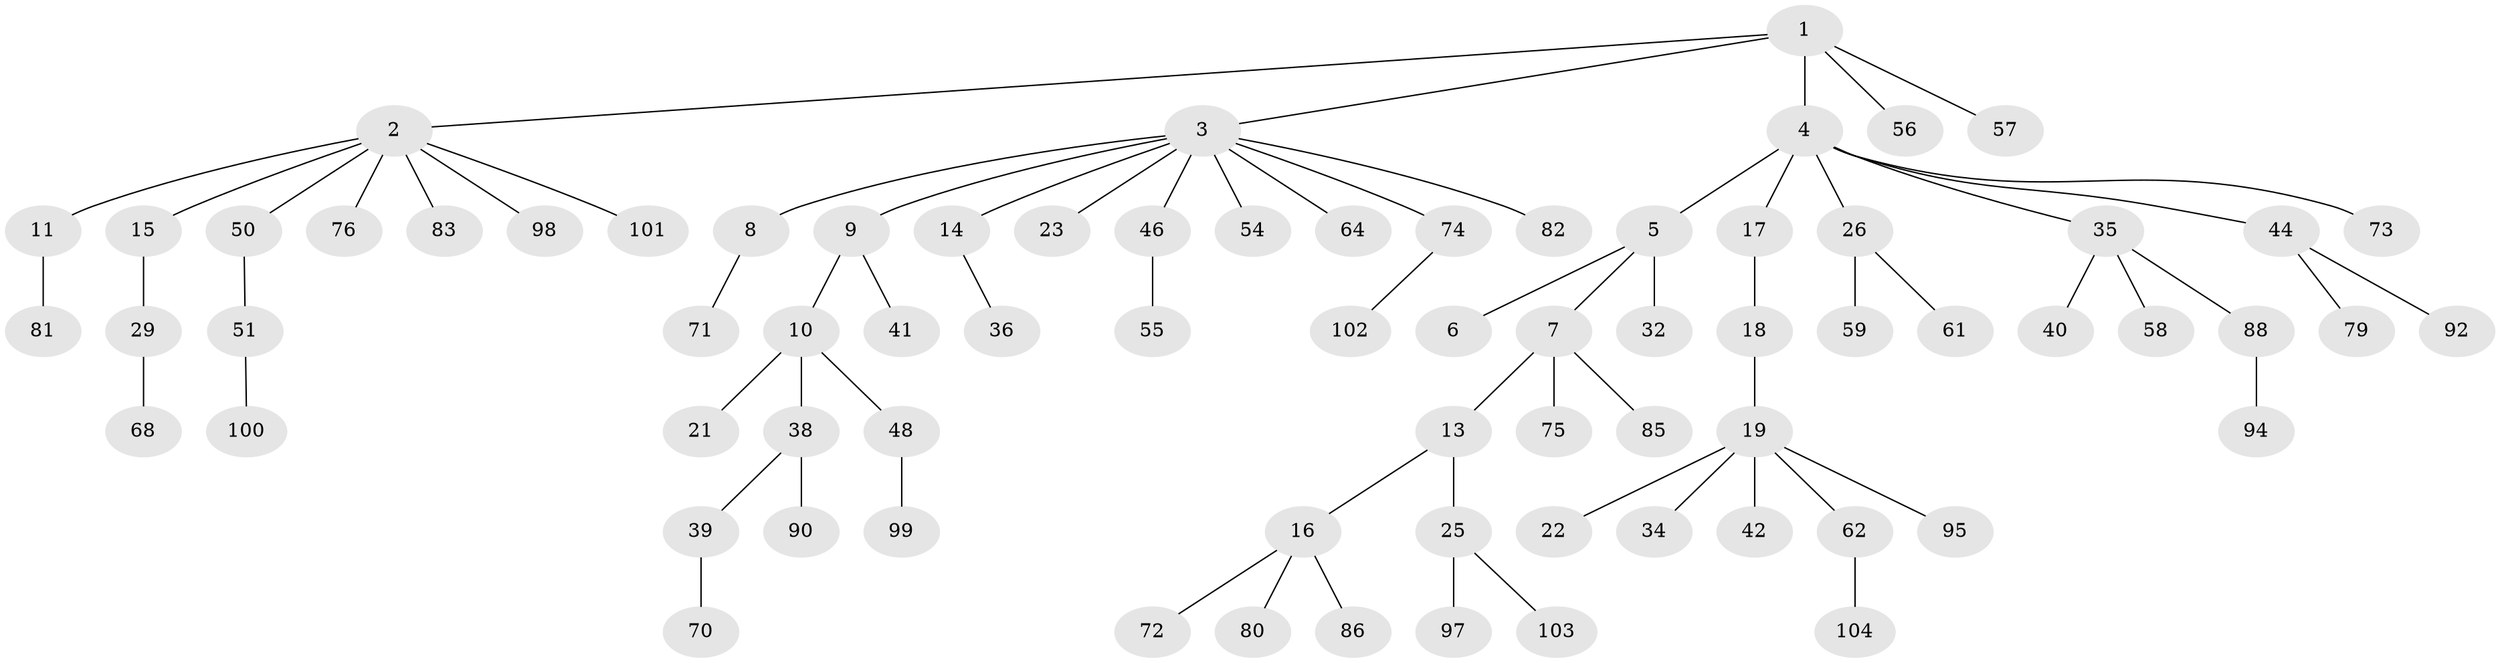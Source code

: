 // original degree distribution, {5: 0.028846153846153848, 6: 0.019230769230769232, 9: 0.009615384615384616, 7: 0.009615384615384616, 4: 0.0673076923076923, 1: 0.5384615384615384, 3: 0.10576923076923077, 2: 0.22115384615384615}
// Generated by graph-tools (version 1.1) at 2025/11/02/27/25 16:11:28]
// undirected, 75 vertices, 74 edges
graph export_dot {
graph [start="1"]
  node [color=gray90,style=filled];
  1 [super="+33"];
  2 [super="+69"];
  3 [super="+12"];
  4 [super="+27"];
  5;
  6;
  7 [super="+20"];
  8 [super="+47"];
  9 [super="+67"];
  10 [super="+49"];
  11;
  13;
  14 [super="+24"];
  15 [super="+65"];
  16 [super="+60"];
  17;
  18 [super="+28"];
  19 [super="+37"];
  21;
  22;
  23 [super="+31"];
  25 [super="+52"];
  26 [super="+30"];
  29;
  32;
  34;
  35 [super="+53"];
  36 [super="+63"];
  38;
  39 [super="+45"];
  40;
  41;
  42 [super="+43"];
  44 [super="+96"];
  46;
  48;
  50;
  51 [super="+66"];
  54 [super="+77"];
  55 [super="+84"];
  56;
  57;
  58;
  59;
  61;
  62;
  64 [super="+87"];
  68 [super="+78"];
  70 [super="+89"];
  71;
  72;
  73;
  74 [super="+91"];
  75;
  76 [super="+93"];
  79;
  80;
  81;
  82;
  83;
  85;
  86;
  88;
  90;
  92;
  94;
  95;
  97;
  98;
  99;
  100;
  101;
  102;
  103;
  104;
  1 -- 2;
  1 -- 3;
  1 -- 4;
  1 -- 57;
  1 -- 56;
  2 -- 11;
  2 -- 15;
  2 -- 50;
  2 -- 101;
  2 -- 83;
  2 -- 76;
  2 -- 98;
  3 -- 8;
  3 -- 9;
  3 -- 14;
  3 -- 23;
  3 -- 46;
  3 -- 54;
  3 -- 64;
  3 -- 74;
  3 -- 82;
  4 -- 5;
  4 -- 17;
  4 -- 26;
  4 -- 35;
  4 -- 44;
  4 -- 73;
  5 -- 6;
  5 -- 7;
  5 -- 32;
  7 -- 13;
  7 -- 75;
  7 -- 85;
  8 -- 71;
  9 -- 10;
  9 -- 41;
  10 -- 21;
  10 -- 38;
  10 -- 48;
  11 -- 81;
  13 -- 16;
  13 -- 25;
  14 -- 36;
  15 -- 29;
  16 -- 80;
  16 -- 72;
  16 -- 86;
  17 -- 18;
  18 -- 19;
  19 -- 22;
  19 -- 34;
  19 -- 42;
  19 -- 95;
  19 -- 62;
  25 -- 97;
  25 -- 103;
  26 -- 59;
  26 -- 61;
  29 -- 68;
  35 -- 40;
  35 -- 58;
  35 -- 88;
  38 -- 39;
  38 -- 90;
  39 -- 70;
  44 -- 79;
  44 -- 92;
  46 -- 55;
  48 -- 99;
  50 -- 51;
  51 -- 100;
  62 -- 104;
  74 -- 102;
  88 -- 94;
}
